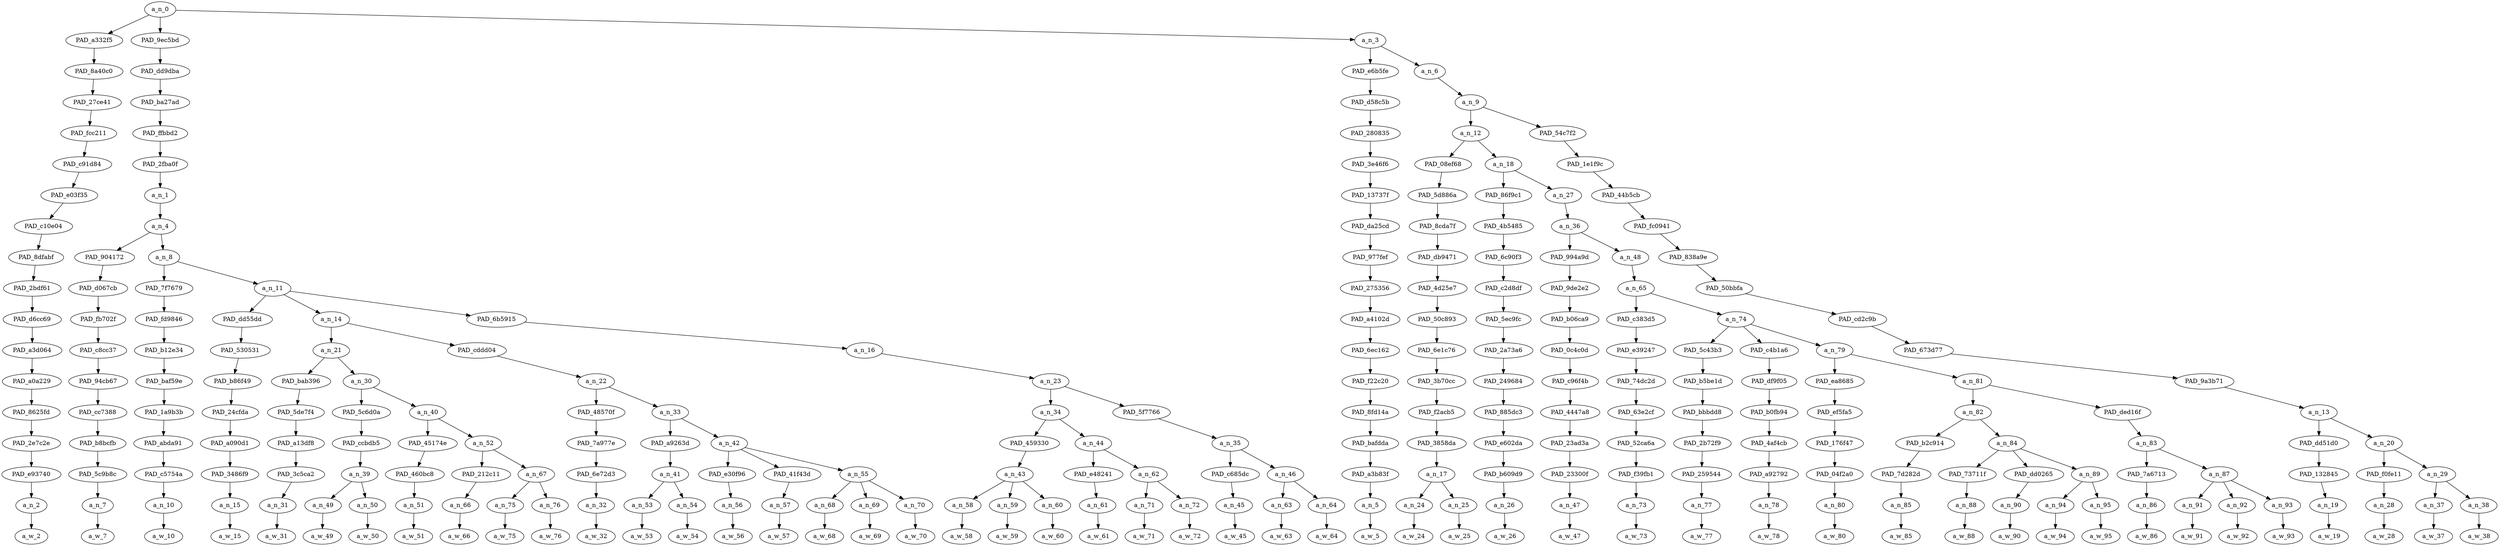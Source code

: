 strict digraph "" {
	a_n_0	[div_dir=-1,
		index=0,
		level=17,
		pos="21.55342158564815,17!",
		text_span="[0, 1, 2, 3, 4, 5, 6, 7, 8, 9, 10, 11, 12, 13, 14, 15, 16, 17, 18, 19, 20, 21, 22, 23, 24, 25, 26, 27, 28, 29, 30, 31, 32, 33, 34, \
35, 36, 37, 38, 39, 40, 41, 42, 43, 44, 45, 46, 47, 48, 49]",
		value=1.00000000];
	PAD_a332f5	[div_dir=1,
		index=1,
		level=16,
		pos="27.0,16!",
		text_span="[27]",
		value=0.01201826];
	a_n_0 -> PAD_a332f5;
	PAD_9ec5bd	[div_dir=-1,
		index=0,
		level=16,
		pos="4.240017361111111,16!",
		text_span="[0, 1, 2, 3, 4, 5, 6, 7, 8, 9, 10, 11, 12, 13, 14, 15, 16, 17, 18, 19, 20, 21, 22, 23, 24, 25, 26]",
		value=0.60881716];
	a_n_0 -> PAD_9ec5bd;
	a_n_3	[div_dir=-1,
		index=2,
		level=16,
		pos="33.420247395833336,16!",
		text_span="[28, 29, 30, 31, 32, 33, 34, 35, 36, 37, 38, 39, 40, 41, 42, 43, 44, 45, 46, 47, 48, 49]",
		value=0.37913614];
	a_n_0 -> a_n_3;
	PAD_8a40c0	[div_dir=1,
		index=1,
		level=15,
		pos="27.0,15!",
		text_span="[27]",
		value=0.01201826];
	PAD_a332f5 -> PAD_8a40c0;
	PAD_27ce41	[div_dir=1,
		index=1,
		level=14,
		pos="27.0,14!",
		text_span="[27]",
		value=0.01201826];
	PAD_8a40c0 -> PAD_27ce41;
	PAD_fcc211	[div_dir=1,
		index=1,
		level=13,
		pos="27.0,13!",
		text_span="[27]",
		value=0.01201826];
	PAD_27ce41 -> PAD_fcc211;
	PAD_c91d84	[div_dir=1,
		index=1,
		level=12,
		pos="27.0,12!",
		text_span="[27]",
		value=0.01201826];
	PAD_fcc211 -> PAD_c91d84;
	PAD_e03f35	[div_dir=1,
		index=1,
		level=11,
		pos="27.0,11!",
		text_span="[27]",
		value=0.01201826];
	PAD_c91d84 -> PAD_e03f35;
	PAD_c10e04	[div_dir=1,
		index=1,
		level=10,
		pos="27.0,10!",
		text_span="[27]",
		value=0.01201826];
	PAD_e03f35 -> PAD_c10e04;
	PAD_8dfabf	[div_dir=1,
		index=2,
		level=9,
		pos="27.0,9!",
		text_span="[27]",
		value=0.01201826];
	PAD_c10e04 -> PAD_8dfabf;
	PAD_2bdf61	[div_dir=1,
		index=3,
		level=8,
		pos="27.0,8!",
		text_span="[27]",
		value=0.01201826];
	PAD_8dfabf -> PAD_2bdf61;
	PAD_d6cc69	[div_dir=1,
		index=5,
		level=7,
		pos="27.0,7!",
		text_span="[27]",
		value=0.01201826];
	PAD_2bdf61 -> PAD_d6cc69;
	PAD_a3d064	[div_dir=1,
		index=6,
		level=6,
		pos="27.0,6!",
		text_span="[27]",
		value=0.01201826];
	PAD_d6cc69 -> PAD_a3d064;
	PAD_a0a229	[div_dir=1,
		index=7,
		level=5,
		pos="27.0,5!",
		text_span="[27]",
		value=0.01201826];
	PAD_a3d064 -> PAD_a0a229;
	PAD_8625fd	[div_dir=1,
		index=10,
		level=4,
		pos="27.0,4!",
		text_span="[27]",
		value=0.01201826];
	PAD_a0a229 -> PAD_8625fd;
	PAD_2e7c2e	[div_dir=1,
		index=13,
		level=3,
		pos="27.0,3!",
		text_span="[27]",
		value=0.01201826];
	PAD_8625fd -> PAD_2e7c2e;
	PAD_e93740	[div_dir=1,
		index=18,
		level=2,
		pos="27.0,2!",
		text_span="[27]",
		value=0.01201826];
	PAD_2e7c2e -> PAD_e93740;
	a_n_2	[div_dir=1,
		index=27,
		level=1,
		pos="27.0,1!",
		text_span="[27]",
		value=0.01201826];
	PAD_e93740 -> a_n_2;
	a_w_2	[div_dir=0,
		index=27,
		level=0,
		pos="27,0!",
		text_span="[27]",
		value=these];
	a_n_2 -> a_w_2;
	PAD_dd9dba	[div_dir=-1,
		index=0,
		level=15,
		pos="4.240017361111111,15!",
		text_span="[0, 1, 2, 3, 4, 5, 6, 7, 8, 9, 10, 11, 12, 13, 14, 15, 16, 17, 18, 19, 20, 21, 22, 23, 24, 25, 26]",
		value=0.60881716];
	PAD_9ec5bd -> PAD_dd9dba;
	PAD_ba27ad	[div_dir=-1,
		index=0,
		level=14,
		pos="4.240017361111111,14!",
		text_span="[0, 1, 2, 3, 4, 5, 6, 7, 8, 9, 10, 11, 12, 13, 14, 15, 16, 17, 18, 19, 20, 21, 22, 23, 24, 25, 26]",
		value=0.60881716];
	PAD_dd9dba -> PAD_ba27ad;
	PAD_ffbbd2	[div_dir=-1,
		index=0,
		level=13,
		pos="4.240017361111111,13!",
		text_span="[0, 1, 2, 3, 4, 5, 6, 7, 8, 9, 10, 11, 12, 13, 14, 15, 16, 17, 18, 19, 20, 21, 22, 23, 24, 25, 26]",
		value=0.60881716];
	PAD_ba27ad -> PAD_ffbbd2;
	PAD_2fba0f	[div_dir=-1,
		index=0,
		level=12,
		pos="4.240017361111111,12!",
		text_span="[0, 1, 2, 3, 4, 5, 6, 7, 8, 9, 10, 11, 12, 13, 14, 15, 16, 17, 18, 19, 20, 21, 22, 23, 24, 25, 26]",
		value=0.60881716];
	PAD_ffbbd2 -> PAD_2fba0f;
	a_n_1	[div_dir=-1,
		index=0,
		level=11,
		pos="4.240017361111111,11!",
		text_span="[0, 1, 2, 3, 4, 5, 6, 7, 8, 9, 10, 11, 12, 13, 14, 15, 16, 17, 18, 19, 20, 21, 22, 23, 24, 25, 26]",
		value=0.60881716];
	PAD_2fba0f -> a_n_1;
	a_n_4	[div_dir=-1,
		index=0,
		level=10,
		pos="4.240017361111111,10!",
		text_span="[0, 1, 2, 3, 4, 5, 6, 7, 8, 9, 10, 11, 12, 13, 14, 15, 16, 17, 18, 19, 20, 21, 22, 23, 24, 25, 26]",
		value=0.60877651];
	a_n_1 -> a_n_4;
	PAD_904172	[div_dir=-1,
		index=0,
		level=9,
		pos="0.0,9!",
		text_span="[0]",
		value=0.03333235];
	a_n_4 -> PAD_904172;
	a_n_8	[div_dir=1,
		index=1,
		level=9,
		pos="8.480034722222221,9!",
		text_span="[1, 2, 3, 4, 5, 6, 7, 8, 9, 10, 11, 12, 13, 14, 15, 16, 17, 18, 19, 20, 21, 22, 23, 24, 25, 26]",
		value=0.57540352];
	a_n_4 -> a_n_8;
	PAD_d067cb	[div_dir=-1,
		index=0,
		level=8,
		pos="0.0,8!",
		text_span="[0]",
		value=0.03333235];
	PAD_904172 -> PAD_d067cb;
	PAD_fb702f	[div_dir=-1,
		index=0,
		level=7,
		pos="0.0,7!",
		text_span="[0]",
		value=0.03333235];
	PAD_d067cb -> PAD_fb702f;
	PAD_c8cc37	[div_dir=-1,
		index=0,
		level=6,
		pos="0.0,6!",
		text_span="[0]",
		value=0.03333235];
	PAD_fb702f -> PAD_c8cc37;
	PAD_94cb67	[div_dir=-1,
		index=0,
		level=5,
		pos="0.0,5!",
		text_span="[0]",
		value=0.03333235];
	PAD_c8cc37 -> PAD_94cb67;
	PAD_cc7388	[div_dir=-1,
		index=0,
		level=4,
		pos="0.0,4!",
		text_span="[0]",
		value=0.03333235];
	PAD_94cb67 -> PAD_cc7388;
	PAD_b8bcfb	[div_dir=-1,
		index=0,
		level=3,
		pos="0.0,3!",
		text_span="[0]",
		value=0.03333235];
	PAD_cc7388 -> PAD_b8bcfb;
	PAD_5c9b8c	[div_dir=-1,
		index=0,
		level=2,
		pos="0.0,2!",
		text_span="[0]",
		value=0.03333235];
	PAD_b8bcfb -> PAD_5c9b8c;
	a_n_7	[div_dir=-1,
		index=0,
		level=1,
		pos="0.0,1!",
		text_span="[0]",
		value=0.03333235];
	PAD_5c9b8c -> a_n_7;
	a_w_7	[div_dir=0,
		index=0,
		level=0,
		pos="0,0!",
		text_span="[0]",
		value=note];
	a_n_7 -> a_w_7;
	PAD_7f7679	[div_dir=-1,
		index=1,
		level=8,
		pos="1.0,8!",
		text_span="[1]",
		value=0.01657380];
	a_n_8 -> PAD_7f7679;
	a_n_11	[div_dir=1,
		index=2,
		level=8,
		pos="15.960069444444443,8!",
		text_span="[2, 3, 4, 5, 6, 7, 8, 9, 10, 11, 12, 13, 14, 15, 16, 17, 18, 19, 20, 21, 22, 23, 24, 25, 26]",
		value=0.55881116];
	a_n_8 -> a_n_11;
	PAD_fd9846	[div_dir=-1,
		index=1,
		level=7,
		pos="1.0,7!",
		text_span="[1]",
		value=0.01657380];
	PAD_7f7679 -> PAD_fd9846;
	PAD_b12e34	[div_dir=-1,
		index=1,
		level=6,
		pos="1.0,6!",
		text_span="[1]",
		value=0.01657380];
	PAD_fd9846 -> PAD_b12e34;
	PAD_baf59e	[div_dir=-1,
		index=1,
		level=5,
		pos="1.0,5!",
		text_span="[1]",
		value=0.01657380];
	PAD_b12e34 -> PAD_baf59e;
	PAD_1a9b3b	[div_dir=-1,
		index=1,
		level=4,
		pos="1.0,4!",
		text_span="[1]",
		value=0.01657380];
	PAD_baf59e -> PAD_1a9b3b;
	PAD_abda91	[div_dir=-1,
		index=1,
		level=3,
		pos="1.0,3!",
		text_span="[1]",
		value=0.01657380];
	PAD_1a9b3b -> PAD_abda91;
	PAD_c5754a	[div_dir=-1,
		index=1,
		level=2,
		pos="1.0,2!",
		text_span="[1]",
		value=0.01657380];
	PAD_abda91 -> PAD_c5754a;
	a_n_10	[div_dir=-1,
		index=1,
		level=1,
		pos="1.0,1!",
		text_span="[1]",
		value=0.01657380];
	PAD_c5754a -> a_n_10;
	a_w_10	[div_dir=0,
		index=1,
		level=0,
		pos="1,0!",
		text_span="[1]",
		value=how];
	a_n_10 -> a_w_10;
	PAD_dd55dd	[div_dir=-1,
		index=3,
		level=7,
		pos="17.0,7!",
		text_span="[17]",
		value=0.01677356];
	a_n_11 -> PAD_dd55dd;
	a_n_14	[div_dir=1,
		index=2,
		level=7,
		pos="8.317708333333332,7!",
		text_span="[2, 3, 4, 5, 6, 7, 8, 9, 10, 11, 12, 13, 14, 15, 16]",
		value=0.41846232];
	a_n_11 -> a_n_14;
	PAD_6b5915	[div_dir=-1,
		index=4,
		level=7,
		pos="22.5625,7!",
		text_span="[18, 19, 20, 21, 22, 23, 24, 25, 26]",
		value=0.12355370];
	a_n_11 -> PAD_6b5915;
	PAD_530531	[div_dir=-1,
		index=4,
		level=6,
		pos="17.0,6!",
		text_span="[17]",
		value=0.01677356];
	PAD_dd55dd -> PAD_530531;
	PAD_b86f49	[div_dir=-1,
		index=5,
		level=5,
		pos="17.0,5!",
		text_span="[17]",
		value=0.01677356];
	PAD_530531 -> PAD_b86f49;
	PAD_24cfda	[div_dir=-1,
		index=7,
		level=4,
		pos="17.0,4!",
		text_span="[17]",
		value=0.01677356];
	PAD_b86f49 -> PAD_24cfda;
	PAD_a090d1	[div_dir=-1,
		index=9,
		level=3,
		pos="17.0,3!",
		text_span="[17]",
		value=0.01677356];
	PAD_24cfda -> PAD_a090d1;
	PAD_3486f9	[div_dir=-1,
		index=12,
		level=2,
		pos="17.0,2!",
		text_span="[17]",
		value=0.01677356];
	PAD_a090d1 -> PAD_3486f9;
	a_n_15	[div_dir=-1,
		index=17,
		level=1,
		pos="17.0,1!",
		text_span="[17]",
		value=0.01677356];
	PAD_3486f9 -> a_n_15;
	a_w_15	[div_dir=0,
		index=17,
		level=0,
		pos="17,0!",
		text_span="[17]",
		value=yet];
	a_n_15 -> a_w_15;
	a_n_21	[div_dir=1,
		index=2,
		level=6,
		pos="5.84375,6!",
		text_span="[2, 3, 4, 5, 6, 7, 8]",
		value=0.09369094];
	a_n_14 -> a_n_21;
	PAD_cddd04	[div_dir=1,
		index=3,
		level=6,
		pos="10.791666666666666,6!",
		text_span="[9, 10, 11, 12, 13, 14, 15, 16]",
		value=0.32471432];
	a_n_14 -> PAD_cddd04;
	PAD_bab396	[div_dir=-1,
		index=3,
		level=5,
		pos="8.0,5!",
		text_span="[8]",
		value=0.00989040];
	a_n_21 -> PAD_bab396;
	a_n_30	[div_dir=1,
		index=2,
		level=5,
		pos="3.6875,5!",
		text_span="[2, 3, 4, 5, 6, 7]",
		value=0.08376810];
	a_n_21 -> a_n_30;
	PAD_5de7f4	[div_dir=-1,
		index=4,
		level=4,
		pos="8.0,4!",
		text_span="[8]",
		value=0.00989040];
	PAD_bab396 -> PAD_5de7f4;
	PAD_a13df8	[div_dir=-1,
		index=5,
		level=3,
		pos="8.0,3!",
		text_span="[8]",
		value=0.00989040];
	PAD_5de7f4 -> PAD_a13df8;
	PAD_3c5ca2	[div_dir=-1,
		index=6,
		level=2,
		pos="8.0,2!",
		text_span="[8]",
		value=0.00989040];
	PAD_a13df8 -> PAD_3c5ca2;
	a_n_31	[div_dir=-1,
		index=8,
		level=1,
		pos="8.0,1!",
		text_span="[8]",
		value=0.00989040];
	PAD_3c5ca2 -> a_n_31;
	a_w_31	[div_dir=0,
		index=8,
		level=0,
		pos="8,0!",
		text_span="[8]",
		value=all];
	a_n_31 -> a_w_31;
	PAD_5c6d0a	[div_dir=1,
		index=2,
		level=4,
		pos="2.5,4!",
		text_span="[2, 3]",
		value=0.03759844];
	a_n_30 -> PAD_5c6d0a;
	a_n_40	[div_dir=-1,
		index=3,
		level=4,
		pos="4.875,4!",
		text_span="[4, 5, 6, 7]",
		value=0.04613067];
	a_n_30 -> a_n_40;
	PAD_ccbdb5	[div_dir=1,
		index=2,
		level=3,
		pos="2.5,3!",
		text_span="[2, 3]",
		value=0.03759844];
	PAD_5c6d0a -> PAD_ccbdb5;
	a_n_39	[div_dir=1,
		index=2,
		level=2,
		pos="2.5,2!",
		text_span="[2, 3]",
		value=0.03759844];
	PAD_ccbdb5 -> a_n_39;
	a_n_49	[div_dir=1,
		index=2,
		level=1,
		pos="2.0,1!",
		text_span="[2]",
		value=0.01271691];
	a_n_39 -> a_n_49;
	a_n_50	[div_dir=1,
		index=3,
		level=1,
		pos="3.0,1!",
		text_span="[3]",
		value=0.02478338];
	a_n_39 -> a_n_50;
	a_w_49	[div_dir=0,
		index=2,
		level=0,
		pos="2,0!",
		text_span="[2]",
		value=the];
	a_n_49 -> a_w_49;
	a_w_50	[div_dir=0,
		index=3,
		level=0,
		pos="3,0!",
		text_span="[3]",
		value=students];
	a_n_50 -> a_w_50;
	PAD_45174e	[div_dir=1,
		index=3,
		level=3,
		pos="4.0,3!",
		text_span="[4]",
		value=0.01241533];
	a_n_40 -> PAD_45174e;
	a_n_52	[div_dir=-1,
		index=4,
		level=3,
		pos="5.75,3!",
		text_span="[5, 6, 7]",
		value=0.03369583];
	a_n_40 -> a_n_52;
	PAD_460bc8	[div_dir=1,
		index=3,
		level=2,
		pos="4.0,2!",
		text_span="[4]",
		value=0.01241533];
	PAD_45174e -> PAD_460bc8;
	a_n_51	[div_dir=1,
		index=4,
		level=1,
		pos="4.0,1!",
		text_span="[4]",
		value=0.01241533];
	PAD_460bc8 -> a_n_51;
	a_w_51	[div_dir=0,
		index=4,
		level=0,
		pos="4,0!",
		text_span="[4]",
		value=mentioned];
	a_n_51 -> a_w_51;
	PAD_212c11	[div_dir=-1,
		index=4,
		level=2,
		pos="5.0,2!",
		text_span="[5]",
		value=0.00905143];
	a_n_52 -> PAD_212c11;
	a_n_67	[div_dir=-1,
		index=5,
		level=2,
		pos="6.5,2!",
		text_span="[6, 7]",
		value=0.02461183];
	a_n_52 -> a_n_67;
	a_n_66	[div_dir=-1,
		index=5,
		level=1,
		pos="5.0,1!",
		text_span="[5]",
		value=0.00905143];
	PAD_212c11 -> a_n_66;
	a_w_66	[div_dir=0,
		index=5,
		level=0,
		pos="5,0!",
		text_span="[5]",
		value=in];
	a_n_66 -> a_w_66;
	a_n_75	[div_dir=-1,
		index=6,
		level=1,
		pos="6.0,1!",
		text_span="[6]",
		value=0.00990197];
	a_n_67 -> a_n_75;
	a_n_76	[div_dir=-1,
		index=7,
		level=1,
		pos="7.0,1!",
		text_span="[7]",
		value=0.01467926];
	a_n_67 -> a_n_76;
	a_w_75	[div_dir=0,
		index=6,
		level=0,
		pos="6,0!",
		text_span="[6]",
		value=this];
	a_n_75 -> a_w_75;
	a_w_76	[div_dir=0,
		index=7,
		level=0,
		pos="7,0!",
		text_span="[7]",
		value=article];
	a_n_76 -> a_w_76;
	a_n_22	[div_dir=1,
		index=4,
		level=5,
		pos="10.791666666666666,5!",
		text_span="[9, 10, 11, 12, 13, 14, 15, 16]",
		value=0.32471432];
	PAD_cddd04 -> a_n_22;
	PAD_48570f	[div_dir=-1,
		index=5,
		level=4,
		pos="9.0,4!",
		text_span="[9]",
		value=0.01222129];
	a_n_22 -> PAD_48570f;
	a_n_33	[div_dir=1,
		index=6,
		level=4,
		pos="12.583333333333332,4!",
		text_span="[10, 11, 12, 13, 14, 15, 16]",
		value=0.31244590];
	a_n_22 -> a_n_33;
	PAD_7a977e	[div_dir=-1,
		index=6,
		level=3,
		pos="9.0,3!",
		text_span="[9]",
		value=0.01222129];
	PAD_48570f -> PAD_7a977e;
	PAD_6e72d3	[div_dir=-1,
		index=7,
		level=2,
		pos="9.0,2!",
		text_span="[9]",
		value=0.01222129];
	PAD_7a977e -> PAD_6e72d3;
	a_n_32	[div_dir=-1,
		index=9,
		level=1,
		pos="9.0,1!",
		text_span="[9]",
		value=0.01222129];
	PAD_6e72d3 -> a_n_32;
	a_w_32	[div_dir=0,
		index=9,
		level=0,
		pos="9,0!",
		text_span="[9]",
		value=have];
	a_n_32 -> a_w_32;
	PAD_a9263d	[div_dir=1,
		index=7,
		level=3,
		pos="10.5,3!",
		text_span="[10, 11]",
		value=0.04370843];
	a_n_33 -> PAD_a9263d;
	a_n_42	[div_dir=1,
		index=8,
		level=3,
		pos="14.666666666666666,3!",
		text_span="[12, 13, 14, 15, 16]",
		value=0.26868726];
	a_n_33 -> a_n_42;
	a_n_41	[div_dir=1,
		index=8,
		level=2,
		pos="10.5,2!",
		text_span="[10, 11]",
		value=0.04370843];
	PAD_a9263d -> a_n_41;
	a_n_53	[div_dir=-1,
		index=10,
		level=1,
		pos="10.0,1!",
		text_span="[10]",
		value=0.01896532];
	a_n_41 -> a_n_53;
	a_n_54	[div_dir=1,
		index=11,
		level=1,
		pos="11.0,1!",
		text_span="[11]",
		value=0.02469389];
	a_n_41 -> a_n_54;
	a_w_53	[div_dir=0,
		index=10,
		level=0,
		pos="10,0!",
		text_span="[10]",
		value=foreign];
	a_n_53 -> a_w_53;
	a_w_54	[div_dir=0,
		index=11,
		level=0,
		pos="11,0!",
		text_span="[11]",
		value=names];
	a_n_54 -> a_w_54;
	PAD_e30f96	[div_dir=-1,
		index=10,
		level=2,
		pos="15.0,2!",
		text_span="[15]",
		value=0.04072830];
	a_n_42 -> PAD_e30f96;
	PAD_41f43d	[div_dir=-1,
		index=11,
		level=2,
		pos="16.0,2!",
		text_span="[16]",
		value=0.14054125];
	a_n_42 -> PAD_41f43d;
	a_n_55	[div_dir=1,
		index=9,
		level=2,
		pos="13.0,2!",
		text_span="[12, 13, 14]",
		value=0.08738679];
	a_n_42 -> a_n_55;
	a_n_56	[div_dir=-1,
		index=15,
		level=1,
		pos="15.0,1!",
		text_span="[15]",
		value=0.04072830];
	PAD_e30f96 -> a_n_56;
	a_w_56	[div_dir=0,
		index=15,
		level=0,
		pos="15,0!",
		text_span="[15]",
		value=likely];
	a_n_56 -> a_w_56;
	a_n_57	[div_dir=-1,
		index=16,
		level=1,
		pos="16.0,1!",
		text_span="[16]",
		value=0.14054125];
	PAD_41f43d -> a_n_57;
	a_w_57	[div_dir=0,
		index=16,
		level=0,
		pos="16,0!",
		text_span="[16]",
		value=moslem];
	a_n_57 -> a_w_57;
	a_n_68	[div_dir=1,
		index=12,
		level=1,
		pos="12.0,1!",
		text_span="[12]",
		value=0.02553676];
	a_n_55 -> a_n_68;
	a_n_69	[div_dir=1,
		index=13,
		level=1,
		pos="13.0,1!",
		text_span="[13]",
		value=0.02657021];
	a_n_55 -> a_n_69;
	a_n_70	[div_dir=-1,
		index=14,
		level=1,
		pos="14.0,1!",
		text_span="[14]",
		value=0.03513051];
	a_n_55 -> a_n_70;
	a_w_68	[div_dir=0,
		index=12,
		level=0,
		pos="12,0!",
		text_span="[12]",
		value=middle];
	a_n_68 -> a_w_68;
	a_w_69	[div_dir=0,
		index=13,
		level=0,
		pos="13,0!",
		text_span="[13]",
		value=eastern];
	a_n_69 -> a_w_69;
	a_w_70	[div_dir=0,
		index=14,
		level=0,
		pos="14,0!",
		text_span="[14]",
		value=african];
	a_n_70 -> a_w_70;
	a_n_16	[div_dir=-1,
		index=5,
		level=6,
		pos="22.5625,6!",
		text_span="[18, 19, 20, 21, 22, 23, 24, 25, 26]",
		value=0.12355370];
	PAD_6b5915 -> a_n_16;
	a_n_23	[div_dir=-1,
		index=6,
		level=5,
		pos="22.5625,5!",
		text_span="[18, 19, 20, 21, 22, 23, 24, 25, 26]",
		value=0.12351977];
	a_n_16 -> a_n_23;
	a_n_34	[div_dir=1,
		index=8,
		level=4,
		pos="20.375,4!",
		text_span="[18, 19, 20, 21, 22, 23]",
		value=0.07289675];
	a_n_23 -> a_n_34;
	PAD_5f7766	[div_dir=-1,
		index=9,
		level=4,
		pos="24.75,4!",
		text_span="[24, 25, 26]",
		value=0.05058909];
	a_n_23 -> PAD_5f7766;
	PAD_459330	[div_dir=1,
		index=10,
		level=3,
		pos="19.0,3!",
		text_span="[18, 19, 20]",
		value=0.03129844];
	a_n_34 -> PAD_459330;
	a_n_44	[div_dir=1,
		index=11,
		level=3,
		pos="21.75,3!",
		text_span="[21, 22, 23]",
		value=0.04157716];
	a_n_34 -> a_n_44;
	a_n_43	[div_dir=1,
		index=13,
		level=2,
		pos="19.0,2!",
		text_span="[18, 19, 20]",
		value=0.03129844];
	PAD_459330 -> a_n_43;
	a_n_58	[div_dir=1,
		index=18,
		level=1,
		pos="18.0,1!",
		text_span="[18]",
		value=0.01015908];
	a_n_43 -> a_n_58;
	a_n_59	[div_dir=1,
		index=19,
		level=1,
		pos="19.0,1!",
		text_span="[19]",
		value=0.00999666];
	a_n_43 -> a_n_59;
	a_n_60	[div_dir=1,
		index=20,
		level=1,
		pos="20.0,1!",
		text_span="[20]",
		value=0.01112663];
	a_n_43 -> a_n_60;
	a_w_58	[div_dir=0,
		index=18,
		level=0,
		pos="18,0!",
		text_span="[18]",
		value=the1];
	a_n_58 -> a_w_58;
	a_w_59	[div_dir=0,
		index=19,
		level=0,
		pos="19,0!",
		text_span="[19]",
		value=vast];
	a_n_59 -> a_w_59;
	a_w_60	[div_dir=0,
		index=20,
		level=0,
		pos="20,0!",
		text_span="[20]",
		value=majority];
	a_n_60 -> a_w_60;
	PAD_e48241	[div_dir=-1,
		index=14,
		level=2,
		pos="21.0,2!",
		text_span="[21]",
		value=0.00938789];
	a_n_44 -> PAD_e48241;
	a_n_62	[div_dir=1,
		index=15,
		level=2,
		pos="22.5,2!",
		text_span="[22, 23]",
		value=0.03217544];
	a_n_44 -> a_n_62;
	a_n_61	[div_dir=-1,
		index=21,
		level=1,
		pos="21.0,1!",
		text_span="[21]",
		value=0.00938789];
	PAD_e48241 -> a_n_61;
	a_w_61	[div_dir=0,
		index=21,
		level=0,
		pos="21,0!",
		text_span="[21]",
		value=of];
	a_n_61 -> a_w_61;
	a_n_71	[div_dir=1,
		index=22,
		level=1,
		pos="22.0,1!",
		text_span="[22]",
		value=0.01443433];
	a_n_62 -> a_n_71;
	a_n_72	[div_dir=1,
		index=23,
		level=1,
		pos="23.0,1!",
		text_span="[23]",
		value=0.01769600];
	a_n_62 -> a_n_72;
	a_w_71	[div_dir=0,
		index=22,
		level=0,
		pos="22,0!",
		text_span="[22]",
		value=rural];
	a_n_71 -> a_w_71;
	a_w_72	[div_dir=0,
		index=23,
		level=0,
		pos="23,0!",
		text_span="[23]",
		value=uk];
	a_n_72 -> a_w_72;
	a_n_35	[div_dir=-1,
		index=12,
		level=3,
		pos="24.75,3!",
		text_span="[24, 25, 26]",
		value=0.05058909];
	PAD_5f7766 -> a_n_35;
	PAD_c685dc	[div_dir=1,
		index=16,
		level=2,
		pos="24.0,2!",
		text_span="[24]",
		value=0.01213768];
	a_n_35 -> PAD_c685dc;
	a_n_46	[div_dir=-1,
		index=17,
		level=2,
		pos="25.5,2!",
		text_span="[25, 26]",
		value=0.03836193];
	a_n_35 -> a_n_46;
	a_n_45	[div_dir=1,
		index=24,
		level=1,
		pos="24.0,1!",
		text_span="[24]",
		value=0.01213768];
	PAD_c685dc -> a_n_45;
	a_w_45	[div_dir=0,
		index=24,
		level=0,
		pos="24,0!",
		text_span="[24]",
		value=is];
	a_n_45 -> a_w_45;
	a_n_63	[div_dir=-1,
		index=25,
		level=1,
		pos="25.0,1!",
		text_span="[25]",
		value=0.01882288];
	a_n_46 -> a_n_63;
	a_n_64	[div_dir=-1,
		index=26,
		level=1,
		pos="26.0,1!",
		text_span="[26]",
		value=0.01940531];
	a_n_46 -> a_n_64;
	a_w_63	[div_dir=0,
		index=25,
		level=0,
		pos="25,0!",
		text_span="[25]",
		value=white];
	a_n_63 -> a_w_63;
	a_w_64	[div_dir=0,
		index=26,
		level=0,
		pos="26,0!",
		text_span="[26]",
		value=british];
	a_n_64 -> a_w_64;
	PAD_e6b5fe	[div_dir=-1,
		index=2,
		level=15,
		pos="28.0,15!",
		text_span="[28]",
		value=0.00975664];
	a_n_3 -> PAD_e6b5fe;
	a_n_6	[div_dir=-1,
		index=3,
		level=15,
		pos="38.84049479166667,15!",
		text_span="[29, 30, 31, 32, 33, 34, 35, 36, 37, 38, 39, 40, 41, 42, 43, 44, 45, 46, 47, 48, 49]",
		value=0.36937150];
	a_n_3 -> a_n_6;
	PAD_d58c5b	[div_dir=-1,
		index=2,
		level=14,
		pos="28.0,14!",
		text_span="[28]",
		value=0.00975664];
	PAD_e6b5fe -> PAD_d58c5b;
	PAD_280835	[div_dir=-1,
		index=2,
		level=13,
		pos="28.0,13!",
		text_span="[28]",
		value=0.00975664];
	PAD_d58c5b -> PAD_280835;
	PAD_3e46f6	[div_dir=-1,
		index=2,
		level=12,
		pos="28.0,12!",
		text_span="[28]",
		value=0.00975664];
	PAD_280835 -> PAD_3e46f6;
	PAD_13737f	[div_dir=-1,
		index=2,
		level=11,
		pos="28.0,11!",
		text_span="[28]",
		value=0.00975664];
	PAD_3e46f6 -> PAD_13737f;
	PAD_da25cd	[div_dir=-1,
		index=2,
		level=10,
		pos="28.0,10!",
		text_span="[28]",
		value=0.00975664];
	PAD_13737f -> PAD_da25cd;
	PAD_977fef	[div_dir=-1,
		index=3,
		level=9,
		pos="28.0,9!",
		text_span="[28]",
		value=0.00975664];
	PAD_da25cd -> PAD_977fef;
	PAD_275356	[div_dir=-1,
		index=4,
		level=8,
		pos="28.0,8!",
		text_span="[28]",
		value=0.00975664];
	PAD_977fef -> PAD_275356;
	PAD_a4102d	[div_dir=-1,
		index=6,
		level=7,
		pos="28.0,7!",
		text_span="[28]",
		value=0.00975664];
	PAD_275356 -> PAD_a4102d;
	PAD_6ec162	[div_dir=-1,
		index=7,
		level=6,
		pos="28.0,6!",
		text_span="[28]",
		value=0.00975664];
	PAD_a4102d -> PAD_6ec162;
	PAD_f22c20	[div_dir=-1,
		index=8,
		level=5,
		pos="28.0,5!",
		text_span="[28]",
		value=0.00975664];
	PAD_6ec162 -> PAD_f22c20;
	PAD_8fd14a	[div_dir=-1,
		index=11,
		level=4,
		pos="28.0,4!",
		text_span="[28]",
		value=0.00975664];
	PAD_f22c20 -> PAD_8fd14a;
	PAD_bafdda	[div_dir=-1,
		index=14,
		level=3,
		pos="28.0,3!",
		text_span="[28]",
		value=0.00975664];
	PAD_8fd14a -> PAD_bafdda;
	PAD_a3b83f	[div_dir=-1,
		index=19,
		level=2,
		pos="28.0,2!",
		text_span="[28]",
		value=0.00975664];
	PAD_bafdda -> PAD_a3b83f;
	a_n_5	[div_dir=-1,
		index=28,
		level=1,
		pos="28.0,1!",
		text_span="[28]",
		value=0.00975664];
	PAD_a3b83f -> a_n_5;
	a_w_5	[div_dir=0,
		index=28,
		level=0,
		pos="28,0!",
		text_span="[28]",
		value=are];
	a_n_5 -> a_w_5;
	a_n_9	[div_dir=-1,
		index=3,
		level=14,
		pos="38.84049479166667,14!",
		text_span="[29, 30, 31, 32, 33, 34, 35, 36, 37, 38, 39, 40, 41, 42, 43, 44, 45, 46, 47, 48, 49]",
		value=0.36936388];
	a_n_6 -> a_n_9;
	a_n_12	[div_dir=1,
		index=3,
		level=13,
		pos="30.805989583333336,13!",
		text_span="[29, 30, 31, 32, 33, 34, 35, 36, 37, 38, 39, 40, 41, 42, 43, 44, 45]",
		value=0.26164322];
	a_n_9 -> a_n_12;
	PAD_54c7f2	[div_dir=-1,
		index=4,
		level=13,
		pos="46.875,13!",
		text_span="[46, 47, 48, 49]",
		value=0.10771304];
	a_n_9 -> PAD_54c7f2;
	PAD_08ef68	[div_dir=-1,
		index=3,
		level=12,
		pos="29.5,12!",
		text_span="[29, 30]",
		value=0.02436795];
	a_n_12 -> PAD_08ef68;
	a_n_18	[div_dir=1,
		index=4,
		level=12,
		pos="32.11197916666667,12!",
		text_span="[31, 32, 33, 34, 35, 36, 37, 38, 39, 40, 41, 42, 43, 44, 45]",
		value=0.23723567];
	a_n_12 -> a_n_18;
	PAD_5d886a	[div_dir=-1,
		index=3,
		level=11,
		pos="29.5,11!",
		text_span="[29, 30]",
		value=0.02436795];
	PAD_08ef68 -> PAD_5d886a;
	PAD_8cda7f	[div_dir=-1,
		index=3,
		level=10,
		pos="29.5,10!",
		text_span="[29, 30]",
		value=0.02436795];
	PAD_5d886a -> PAD_8cda7f;
	PAD_db9471	[div_dir=-1,
		index=4,
		level=9,
		pos="29.5,9!",
		text_span="[29, 30]",
		value=0.02436795];
	PAD_8cda7f -> PAD_db9471;
	PAD_4d25e7	[div_dir=-1,
		index=5,
		level=8,
		pos="29.5,8!",
		text_span="[29, 30]",
		value=0.02436795];
	PAD_db9471 -> PAD_4d25e7;
	PAD_50c893	[div_dir=-1,
		index=7,
		level=7,
		pos="29.5,7!",
		text_span="[29, 30]",
		value=0.02436795];
	PAD_4d25e7 -> PAD_50c893;
	PAD_6e1c76	[div_dir=-1,
		index=8,
		level=6,
		pos="29.5,6!",
		text_span="[29, 30]",
		value=0.02436795];
	PAD_50c893 -> PAD_6e1c76;
	PAD_3b70cc	[div_dir=-1,
		index=9,
		level=5,
		pos="29.5,5!",
		text_span="[29, 30]",
		value=0.02436795];
	PAD_6e1c76 -> PAD_3b70cc;
	PAD_f2acb5	[div_dir=-1,
		index=12,
		level=4,
		pos="29.5,4!",
		text_span="[29, 30]",
		value=0.02436795];
	PAD_3b70cc -> PAD_f2acb5;
	PAD_3858da	[div_dir=-1,
		index=15,
		level=3,
		pos="29.5,3!",
		text_span="[29, 30]",
		value=0.02436795];
	PAD_f2acb5 -> PAD_3858da;
	a_n_17	[div_dir=-1,
		index=20,
		level=2,
		pos="29.5,2!",
		text_span="[29, 30]",
		value=0.02436795];
	PAD_3858da -> a_n_17;
	a_n_24	[div_dir=-1,
		index=29,
		level=1,
		pos="29.0,1!",
		text_span="[29]",
		value=0.00897120];
	a_n_17 -> a_n_24;
	a_n_25	[div_dir=-1,
		index=30,
		level=1,
		pos="30.0,1!",
		text_span="[30]",
		value=0.01532969];
	a_n_17 -> a_n_25;
	a_w_24	[div_dir=0,
		index=29,
		level=0,
		pos="29,0!",
		text_span="[29]",
		value=the2];
	a_n_24 -> a_w_24;
	a_w_25	[div_dir=0,
		index=30,
		level=0,
		pos="30,0!",
		text_span="[30]",
		value=people];
	a_n_25 -> a_w_25;
	PAD_86f9c1	[div_dir=-1,
		index=4,
		level=11,
		pos="31.0,11!",
		text_span="[31]",
		value=0.00904631];
	a_n_18 -> PAD_86f9c1;
	a_n_27	[div_dir=1,
		index=5,
		level=11,
		pos="33.223958333333336,11!",
		text_span="[32, 33, 34, 35, 36, 37, 38, 39, 40, 41, 42, 43, 44, 45]",
		value=0.22812434];
	a_n_18 -> a_n_27;
	PAD_4b5485	[div_dir=-1,
		index=4,
		level=10,
		pos="31.0,10!",
		text_span="[31]",
		value=0.00904631];
	PAD_86f9c1 -> PAD_4b5485;
	PAD_6c90f3	[div_dir=-1,
		index=5,
		level=9,
		pos="31.0,9!",
		text_span="[31]",
		value=0.00904631];
	PAD_4b5485 -> PAD_6c90f3;
	PAD_c2d8df	[div_dir=-1,
		index=6,
		level=8,
		pos="31.0,8!",
		text_span="[31]",
		value=0.00904631];
	PAD_6c90f3 -> PAD_c2d8df;
	PAD_5ec9fc	[div_dir=-1,
		index=8,
		level=7,
		pos="31.0,7!",
		text_span="[31]",
		value=0.00904631];
	PAD_c2d8df -> PAD_5ec9fc;
	PAD_2a73a6	[div_dir=-1,
		index=9,
		level=6,
		pos="31.0,6!",
		text_span="[31]",
		value=0.00904631];
	PAD_5ec9fc -> PAD_2a73a6;
	PAD_249684	[div_dir=-1,
		index=10,
		level=5,
		pos="31.0,5!",
		text_span="[31]",
		value=0.00904631];
	PAD_2a73a6 -> PAD_249684;
	PAD_885dc3	[div_dir=-1,
		index=13,
		level=4,
		pos="31.0,4!",
		text_span="[31]",
		value=0.00904631];
	PAD_249684 -> PAD_885dc3;
	PAD_e602da	[div_dir=-1,
		index=16,
		level=3,
		pos="31.0,3!",
		text_span="[31]",
		value=0.00904631];
	PAD_885dc3 -> PAD_e602da;
	PAD_b609d9	[div_dir=-1,
		index=21,
		level=2,
		pos="31.0,2!",
		text_span="[31]",
		value=0.00904631];
	PAD_e602da -> PAD_b609d9;
	a_n_26	[div_dir=-1,
		index=31,
		level=1,
		pos="31.0,1!",
		text_span="[31]",
		value=0.00904631];
	PAD_b609d9 -> a_n_26;
	a_w_26	[div_dir=0,
		index=31,
		level=0,
		pos="31,0!",
		text_span="[31]",
		value=who];
	a_n_26 -> a_w_26;
	a_n_36	[div_dir=1,
		index=5,
		level=10,
		pos="33.223958333333336,10!",
		text_span="[32, 33, 34, 35, 36, 37, 38, 39, 40, 41, 42, 43, 44, 45]",
		value=0.22804913];
	a_n_27 -> a_n_36;
	PAD_994a9d	[div_dir=-1,
		index=6,
		level=9,
		pos="32.0,9!",
		text_span="[32]",
		value=0.01087219];
	a_n_36 -> PAD_994a9d;
	a_n_48	[div_dir=1,
		index=7,
		level=9,
		pos="34.44791666666667,9!",
		text_span="[33, 34, 35, 36, 37, 38, 39, 40, 41, 42, 43, 44, 45]",
		value=0.21710173];
	a_n_36 -> a_n_48;
	PAD_9de2e2	[div_dir=-1,
		index=7,
		level=8,
		pos="32.0,8!",
		text_span="[32]",
		value=0.01087219];
	PAD_994a9d -> PAD_9de2e2;
	PAD_b06ca9	[div_dir=-1,
		index=9,
		level=7,
		pos="32.0,7!",
		text_span="[32]",
		value=0.01087219];
	PAD_9de2e2 -> PAD_b06ca9;
	PAD_0c4c0d	[div_dir=-1,
		index=10,
		level=6,
		pos="32.0,6!",
		text_span="[32]",
		value=0.01087219];
	PAD_b06ca9 -> PAD_0c4c0d;
	PAD_c96f4b	[div_dir=-1,
		index=11,
		level=5,
		pos="32.0,5!",
		text_span="[32]",
		value=0.01087219];
	PAD_0c4c0d -> PAD_c96f4b;
	PAD_4447a8	[div_dir=-1,
		index=14,
		level=4,
		pos="32.0,4!",
		text_span="[32]",
		value=0.01087219];
	PAD_c96f4b -> PAD_4447a8;
	PAD_23ad3a	[div_dir=-1,
		index=17,
		level=3,
		pos="32.0,3!",
		text_span="[32]",
		value=0.01087219];
	PAD_4447a8 -> PAD_23ad3a;
	PAD_23300f	[div_dir=-1,
		index=22,
		level=2,
		pos="32.0,2!",
		text_span="[32]",
		value=0.01087219];
	PAD_23ad3a -> PAD_23300f;
	a_n_47	[div_dir=-1,
		index=32,
		level=1,
		pos="32.0,1!",
		text_span="[32]",
		value=0.01087219];
	PAD_23300f -> a_n_47;
	a_w_47	[div_dir=0,
		index=32,
		level=0,
		pos="32,0!",
		text_span="[32]",
		value=need];
	a_n_47 -> a_w_47;
	a_n_65	[div_dir=1,
		index=8,
		level=8,
		pos="34.44791666666667,8!",
		text_span="[33, 34, 35, 36, 37, 38, 39, 40, 41, 42, 43, 44, 45]",
		value=0.21701513];
	a_n_48 -> a_n_65;
	PAD_c383d5	[div_dir=-1,
		index=10,
		level=7,
		pos="33.0,7!",
		text_span="[33]",
		value=0.00800867];
	a_n_65 -> PAD_c383d5;
	a_n_74	[div_dir=1,
		index=11,
		level=7,
		pos="35.895833333333336,7!",
		text_span="[34, 35, 36, 37, 38, 39, 40, 41, 42, 43, 44, 45]",
		value=0.20891987];
	a_n_65 -> a_n_74;
	PAD_e39247	[div_dir=-1,
		index=11,
		level=6,
		pos="33.0,6!",
		text_span="[33]",
		value=0.00800867];
	PAD_c383d5 -> PAD_e39247;
	PAD_74dc2d	[div_dir=-1,
		index=12,
		level=5,
		pos="33.0,5!",
		text_span="[33]",
		value=0.00800867];
	PAD_e39247 -> PAD_74dc2d;
	PAD_63e2cf	[div_dir=-1,
		index=15,
		level=4,
		pos="33.0,4!",
		text_span="[33]",
		value=0.00800867];
	PAD_74dc2d -> PAD_63e2cf;
	PAD_52ca6a	[div_dir=-1,
		index=18,
		level=3,
		pos="33.0,3!",
		text_span="[33]",
		value=0.00800867];
	PAD_63e2cf -> PAD_52ca6a;
	PAD_f39fb1	[div_dir=-1,
		index=23,
		level=2,
		pos="33.0,2!",
		text_span="[33]",
		value=0.00800867];
	PAD_52ca6a -> PAD_f39fb1;
	a_n_73	[div_dir=-1,
		index=33,
		level=1,
		pos="33.0,1!",
		text_span="[33]",
		value=0.00800867];
	PAD_f39fb1 -> a_n_73;
	a_w_73	[div_dir=0,
		index=33,
		level=0,
		pos="33,0!",
		text_span="[33]",
		value=to];
	a_n_73 -> a_w_73;
	PAD_5c43b3	[div_dir=1,
		index=12,
		level=6,
		pos="34.0,6!",
		text_span="[34]",
		value=0.02465046];
	a_n_74 -> PAD_5c43b3;
	PAD_c4b1a6	[div_dir=1,
		index=13,
		level=6,
		pos="35.0,6!",
		text_span="[35]",
		value=0.01317489];
	a_n_74 -> PAD_c4b1a6;
	a_n_79	[div_dir=1,
		index=14,
		level=6,
		pos="38.6875,6!",
		text_span="[36, 37, 38, 39, 40, 41, 42, 43, 44, 45]",
		value=0.17099482];
	a_n_74 -> a_n_79;
	PAD_b5be1d	[div_dir=1,
		index=13,
		level=5,
		pos="34.0,5!",
		text_span="[34]",
		value=0.02465046];
	PAD_5c43b3 -> PAD_b5be1d;
	PAD_bbbdd8	[div_dir=1,
		index=16,
		level=4,
		pos="34.0,4!",
		text_span="[34]",
		value=0.02465046];
	PAD_b5be1d -> PAD_bbbdd8;
	PAD_2b72f9	[div_dir=1,
		index=19,
		level=3,
		pos="34.0,3!",
		text_span="[34]",
		value=0.02465046];
	PAD_bbbdd8 -> PAD_2b72f9;
	PAD_259544	[div_dir=1,
		index=24,
		level=2,
		pos="34.0,2!",
		text_span="[34]",
		value=0.02465046];
	PAD_2b72f9 -> PAD_259544;
	a_n_77	[div_dir=1,
		index=34,
		level=1,
		pos="34.0,1!",
		text_span="[34]",
		value=0.02465046];
	PAD_259544 -> a_n_77;
	a_w_77	[div_dir=0,
		index=34,
		level=0,
		pos="34,0!",
		text_span="[34]",
		value=commute];
	a_n_77 -> a_w_77;
	PAD_df9f05	[div_dir=1,
		index=14,
		level=5,
		pos="35.0,5!",
		text_span="[35]",
		value=0.01317489];
	PAD_c4b1a6 -> PAD_df9f05;
	PAD_b0fb94	[div_dir=1,
		index=17,
		level=4,
		pos="35.0,4!",
		text_span="[35]",
		value=0.01317489];
	PAD_df9f05 -> PAD_b0fb94;
	PAD_4af4cb	[div_dir=1,
		index=20,
		level=3,
		pos="35.0,3!",
		text_span="[35]",
		value=0.01317489];
	PAD_b0fb94 -> PAD_4af4cb;
	PAD_a92792	[div_dir=1,
		index=25,
		level=2,
		pos="35.0,2!",
		text_span="[35]",
		value=0.01317489];
	PAD_4af4cb -> PAD_a92792;
	a_n_78	[div_dir=1,
		index=35,
		level=1,
		pos="35.0,1!",
		text_span="[35]",
		value=0.01317489];
	PAD_a92792 -> a_n_78;
	a_w_78	[div_dir=0,
		index=35,
		level=0,
		pos="35,0!",
		text_span="[35]",
		value=often];
	a_n_78 -> a_w_78;
	PAD_ea8685	[div_dir=1,
		index=15,
		level=5,
		pos="36.0,5!",
		text_span="[36]",
		value=0.01057295];
	a_n_79 -> PAD_ea8685;
	a_n_81	[div_dir=1,
		index=16,
		level=5,
		pos="41.375,5!",
		text_span="[37, 38, 39, 40, 41, 42, 43, 44, 45]",
		value=0.16032854];
	a_n_79 -> a_n_81;
	PAD_ef5fa5	[div_dir=1,
		index=18,
		level=4,
		pos="36.0,4!",
		text_span="[36]",
		value=0.01057295];
	PAD_ea8685 -> PAD_ef5fa5;
	PAD_176f47	[div_dir=1,
		index=21,
		level=3,
		pos="36.0,3!",
		text_span="[36]",
		value=0.01057295];
	PAD_ef5fa5 -> PAD_176f47;
	PAD_04f2a0	[div_dir=1,
		index=26,
		level=2,
		pos="36.0,2!",
		text_span="[36]",
		value=0.01057295];
	PAD_176f47 -> PAD_04f2a0;
	a_n_80	[div_dir=1,
		index=36,
		level=1,
		pos="36.0,1!",
		text_span="[36]",
		value=0.01057295];
	PAD_04f2a0 -> a_n_80;
	a_w_80	[div_dir=0,
		index=36,
		level=0,
		pos="36,0!",
		text_span="[36]",
		value=with];
	a_n_80 -> a_w_80;
	a_n_82	[div_dir=1,
		index=19,
		level=4,
		pos="39.75,4!",
		text_span="[37, 38, 39, 40, 41]",
		value=0.10162984];
	a_n_81 -> a_n_82;
	PAD_ded16f	[div_dir=1,
		index=20,
		level=4,
		pos="43.0,4!",
		text_span="[42, 43, 44, 45]",
		value=0.05860433];
	a_n_81 -> PAD_ded16f;
	PAD_b2c914	[div_dir=-1,
		index=23,
		level=3,
		pos="41.0,3!",
		text_span="[41]",
		value=0.02136210];
	a_n_82 -> PAD_b2c914;
	a_n_84	[div_dir=1,
		index=22,
		level=3,
		pos="38.5,3!",
		text_span="[37, 38, 39, 40]",
		value=0.08022983];
	a_n_82 -> a_n_84;
	PAD_7d282d	[div_dir=-1,
		index=30,
		level=2,
		pos="41.0,2!",
		text_span="[41]",
		value=0.02136210];
	PAD_b2c914 -> PAD_7d282d;
	a_n_85	[div_dir=-1,
		index=41,
		level=1,
		pos="41.0,1!",
		text_span="[41]",
		value=0.02136210];
	PAD_7d282d -> a_n_85;
	a_w_85	[div_dir=0,
		index=41,
		level=0,
		pos="41,0!",
		text_span="[41]",
		value=cities];
	a_n_85 -> a_w_85;
	PAD_73711f	[div_dir=1,
		index=27,
		level=2,
		pos="37.0,2!",
		text_span="[37]",
		value=0.01949524];
	a_n_84 -> PAD_73711f;
	PAD_dd0265	[div_dir=1,
		index=29,
		level=2,
		pos="40.0,2!",
		text_span="[40]",
		value=0.01655513];
	a_n_84 -> PAD_dd0265;
	a_n_89	[div_dir=1,
		index=28,
		level=2,
		pos="38.5,2!",
		text_span="[38, 39]",
		value=0.04409649];
	a_n_84 -> a_n_89;
	a_n_88	[div_dir=1,
		index=37,
		level=1,
		pos="37.0,1!",
		text_span="[37]",
		value=0.01949524];
	PAD_73711f -> a_n_88;
	a_w_88	[div_dir=0,
		index=37,
		level=0,
		pos="37,0!",
		text_span="[37]",
		value=poor];
	a_n_88 -> a_w_88;
	a_n_90	[div_dir=1,
		index=40,
		level=1,
		pos="40.0,1!",
		text_span="[40]",
		value=0.01655513];
	PAD_dd0265 -> a_n_90;
	a_w_90	[div_dir=0,
		index=40,
		level=0,
		pos="40,0!",
		text_span="[40]",
		value=services];
	a_n_90 -> a_w_90;
	a_n_94	[div_dir=-1,
		index=38,
		level=1,
		pos="38.0,1!",
		text_span="[38]",
		value=0.02205890];
	a_n_89 -> a_n_94;
	a_n_95	[div_dir=1,
		index=39,
		level=1,
		pos="39.0,1!",
		text_span="[39]",
		value=0.02200918];
	a_n_89 -> a_n_95;
	a_w_94	[div_dir=0,
		index=38,
		level=0,
		pos="38,0!",
		text_span="[38]",
		value=rail];
	a_n_94 -> a_w_94;
	a_w_95	[div_dir=0,
		index=39,
		level=0,
		pos="39,0!",
		text_span="[39]",
		value=bus];
	a_n_95 -> a_w_95;
	a_n_83	[div_dir=1,
		index=24,
		level=3,
		pos="43.0,3!",
		text_span="[42, 43, 44, 45]",
		value=0.05860433];
	PAD_ded16f -> a_n_83;
	PAD_7a6713	[div_dir=1,
		index=31,
		level=2,
		pos="42.0,2!",
		text_span="[42]",
		value=0.01098619];
	a_n_83 -> PAD_7a6713;
	a_n_87	[div_dir=1,
		index=32,
		level=2,
		pos="44.0,2!",
		text_span="[43, 44, 45]",
		value=0.04751785];
	a_n_83 -> a_n_87;
	a_n_86	[div_dir=1,
		index=42,
		level=1,
		pos="42.0,1!",
		text_span="[42]",
		value=0.01098619];
	PAD_7a6713 -> a_n_86;
	a_w_86	[div_dir=0,
		index=42,
		level=0,
		pos="42,0!",
		text_span="[42]",
		value=with1];
	a_n_86 -> a_w_86;
	a_n_91	[div_dir=1,
		index=43,
		level=1,
		pos="43.0,1!",
		text_span="[43]",
		value=0.01359944];
	a_n_87 -> a_n_91;
	a_n_92	[div_dir=1,
		index=44,
		level=1,
		pos="44.0,1!",
		text_span="[44]",
		value=0.01776099];
	a_n_87 -> a_n_92;
	a_n_93	[div_dir=1,
		index=45,
		level=1,
		pos="45.0,1!",
		text_span="[45]",
		value=0.01605337];
	a_n_87 -> a_n_93;
	a_w_91	[div_dir=0,
		index=43,
		level=0,
		pos="43,0!",
		text_span="[43]",
		value=good];
	a_n_91 -> a_w_91;
	a_w_92	[div_dir=0,
		index=44,
		level=0,
		pos="44,0!",
		text_span="[44]",
		value=commuter];
	a_n_92 -> a_w_92;
	a_w_93	[div_dir=0,
		index=45,
		level=0,
		pos="45,0!",
		text_span="[45]",
		value=services1];
	a_n_93 -> a_w_93;
	PAD_1e1f9c	[div_dir=-1,
		index=5,
		level=12,
		pos="46.875,12!",
		text_span="[46, 47, 48, 49]",
		value=0.10771304];
	PAD_54c7f2 -> PAD_1e1f9c;
	PAD_44b5cb	[div_dir=-1,
		index=6,
		level=11,
		pos="46.875,11!",
		text_span="[46, 47, 48, 49]",
		value=0.10771304];
	PAD_1e1f9c -> PAD_44b5cb;
	PAD_fc0941	[div_dir=-1,
		index=6,
		level=10,
		pos="46.875,10!",
		text_span="[46, 47, 48, 49]",
		value=0.10771304];
	PAD_44b5cb -> PAD_fc0941;
	PAD_838a9e	[div_dir=-1,
		index=8,
		level=9,
		pos="46.875,9!",
		text_span="[46, 47, 48, 49]",
		value=0.10771304];
	PAD_fc0941 -> PAD_838a9e;
	PAD_50bbfa	[div_dir=-1,
		index=9,
		level=8,
		pos="46.875,8!",
		text_span="[46, 47, 48, 49]",
		value=0.10771304];
	PAD_838a9e -> PAD_50bbfa;
	PAD_cd2c9b	[div_dir=-1,
		index=12,
		level=7,
		pos="46.875,7!",
		text_span="[46, 47, 48, 49]",
		value=0.10771304];
	PAD_50bbfa -> PAD_cd2c9b;
	PAD_673d77	[div_dir=-1,
		index=15,
		level=6,
		pos="46.875,6!",
		text_span="[46, 47, 48, 49]",
		value=0.10771304];
	PAD_cd2c9b -> PAD_673d77;
	PAD_9a3b71	[div_dir=-1,
		index=17,
		level=5,
		pos="46.875,5!",
		text_span="[46, 47, 48, 49]",
		value=0.10771304];
	PAD_673d77 -> PAD_9a3b71;
	a_n_13	[div_dir=-1,
		index=21,
		level=4,
		pos="46.875,4!",
		text_span="[46, 47, 48, 49]",
		value=0.10771304];
	PAD_9a3b71 -> a_n_13;
	PAD_dd51d0	[div_dir=1,
		index=25,
		level=3,
		pos="46.0,3!",
		text_span="[46]",
		value=0.01405585];
	a_n_13 -> PAD_dd51d0;
	a_n_20	[div_dir=-1,
		index=26,
		level=3,
		pos="47.75,3!",
		text_span="[47, 48, 49]",
		value=0.09355336];
	a_n_13 -> a_n_20;
	PAD_132845	[div_dir=1,
		index=33,
		level=2,
		pos="46.0,2!",
		text_span="[46]",
		value=0.01405585];
	PAD_dd51d0 -> PAD_132845;
	a_n_19	[div_dir=1,
		index=46,
		level=1,
		pos="46.0,1!",
		text_span="[46]",
		value=0.01405585];
	PAD_132845 -> a_n_19;
	a_w_19	[div_dir=0,
		index=46,
		level=0,
		pos="46,0!",
		text_span="[46]",
		value=are1];
	a_n_19 -> a_w_19;
	PAD_f0fe11	[div_dir=1,
		index=34,
		level=2,
		pos="47.0,2!",
		text_span="[47]",
		value=0.01630335];
	a_n_20 -> PAD_f0fe11;
	a_n_29	[div_dir=-1,
		index=35,
		level=2,
		pos="48.5,2!",
		text_span="[48, 49]",
		value=0.07711898];
	a_n_20 -> a_n_29;
	a_n_28	[div_dir=1,
		index=47,
		level=1,
		pos="47.0,1!",
		text_span="[47]",
		value=0.01630335];
	PAD_f0fe11 -> a_n_28;
	a_w_28	[div_dir=0,
		index=47,
		level=0,
		pos="47,0!",
		text_span="[47]",
		value=full];
	a_n_28 -> a_w_28;
	a_n_37	[div_dir=1,
		index=48,
		level=1,
		pos="48.0,1!",
		text_span="[48]",
		value=0.01543595];
	a_n_29 -> a_n_37;
	a_n_38	[div_dir=-1,
		index=49,
		level=1,
		pos="49.0,1!",
		text_span="[49]",
		value=0.06150989];
	a_n_29 -> a_n_38;
	a_w_37	[div_dir=0,
		index=48,
		level=0,
		pos="48,0!",
		text_span="[48]",
		value=of1];
	a_n_37 -> a_w_37;
	a_w_38	[div_dir=0,
		index=49,
		level=0,
		pos="49,0!",
		text_span="[49]",
		value=immigrants];
	a_n_38 -> a_w_38;
}

